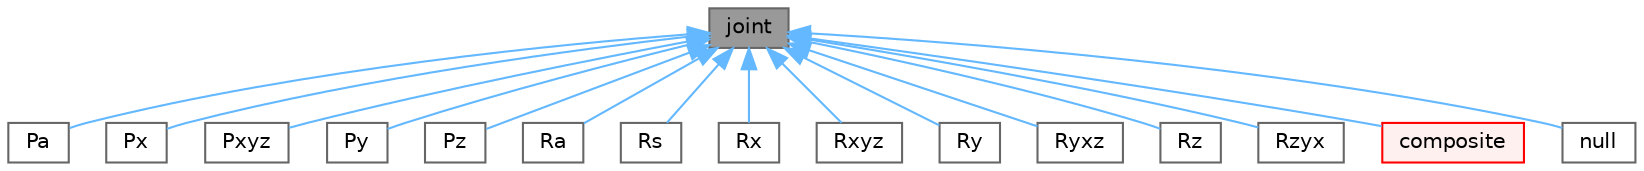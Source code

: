 digraph "joint"
{
 // LATEX_PDF_SIZE
  bgcolor="transparent";
  edge [fontname=Helvetica,fontsize=10,labelfontname=Helvetica,labelfontsize=10];
  node [fontname=Helvetica,fontsize=10,shape=box,height=0.2,width=0.4];
  Node1 [id="Node000001",label="joint",height=0.2,width=0.4,color="gray40", fillcolor="grey60", style="filled", fontcolor="black",tooltip="Abstract base-class for all rigid-body joints."];
  Node1 -> Node2 [id="edge1_Node000001_Node000002",dir="back",color="steelblue1",style="solid",tooltip=" "];
  Node2 [id="Node000002",label="Pa",height=0.2,width=0.4,color="gray40", fillcolor="white", style="filled",URL="$classFoam_1_1RBD_1_1joints_1_1Pa.html",tooltip="Prismatic joint for translation along the specified arbitrary axis."];
  Node1 -> Node3 [id="edge2_Node000001_Node000003",dir="back",color="steelblue1",style="solid",tooltip=" "];
  Node3 [id="Node000003",label="Px",height=0.2,width=0.4,color="gray40", fillcolor="white", style="filled",URL="$classFoam_1_1RBD_1_1joints_1_1Px.html",tooltip="Prismatic joint for translation along the x-axis."];
  Node1 -> Node4 [id="edge3_Node000001_Node000004",dir="back",color="steelblue1",style="solid",tooltip=" "];
  Node4 [id="Node000004",label="Pxyz",height=0.2,width=0.4,color="gray40", fillcolor="white", style="filled",URL="$classFoam_1_1RBD_1_1joints_1_1Pxyz.html",tooltip="Prismatic joint for translation in the x/y/z directions."];
  Node1 -> Node5 [id="edge4_Node000001_Node000005",dir="back",color="steelblue1",style="solid",tooltip=" "];
  Node5 [id="Node000005",label="Py",height=0.2,width=0.4,color="gray40", fillcolor="white", style="filled",URL="$classFoam_1_1RBD_1_1joints_1_1Py.html",tooltip="Prismatic joint for translation along the y-axis."];
  Node1 -> Node6 [id="edge5_Node000001_Node000006",dir="back",color="steelblue1",style="solid",tooltip=" "];
  Node6 [id="Node000006",label="Pz",height=0.2,width=0.4,color="gray40", fillcolor="white", style="filled",URL="$classFoam_1_1RBD_1_1joints_1_1Pz.html",tooltip="Prismatic joint for translation along the x-axis."];
  Node1 -> Node7 [id="edge6_Node000001_Node000007",dir="back",color="steelblue1",style="solid",tooltip=" "];
  Node7 [id="Node000007",label="Ra",height=0.2,width=0.4,color="gray40", fillcolor="white", style="filled",URL="$classFoam_1_1RBD_1_1joints_1_1Ra.html",tooltip="Revolute joint for rotation about the specified arbitrary axis."];
  Node1 -> Node8 [id="edge7_Node000001_Node000008",dir="back",color="steelblue1",style="solid",tooltip=" "];
  Node8 [id="Node000008",label="Rs",height=0.2,width=0.4,color="gray40", fillcolor="white", style="filled",URL="$classFoam_1_1RBD_1_1joints_1_1Rs.html",tooltip="Spherical joint for rotation about the x/y/z-axes using a quaternion (Euler parameters) to avoid gimb..."];
  Node1 -> Node9 [id="edge8_Node000001_Node000009",dir="back",color="steelblue1",style="solid",tooltip=" "];
  Node9 [id="Node000009",label="Rx",height=0.2,width=0.4,color="gray40", fillcolor="white", style="filled",URL="$classFoam_1_1RBD_1_1joints_1_1Rx.html",tooltip="Revolute joint for rotation about the x-axis."];
  Node1 -> Node10 [id="edge9_Node000001_Node000010",dir="back",color="steelblue1",style="solid",tooltip=" "];
  Node10 [id="Node000010",label="Rxyz",height=0.2,width=0.4,color="gray40", fillcolor="white", style="filled",URL="$classFoam_1_1RBD_1_1joints_1_1Rxyz.html",tooltip="Spherical joint for rotation about the x/y/z-axes using Euler-angles in the order x,..."];
  Node1 -> Node11 [id="edge10_Node000001_Node000011",dir="back",color="steelblue1",style="solid",tooltip=" "];
  Node11 [id="Node000011",label="Ry",height=0.2,width=0.4,color="gray40", fillcolor="white", style="filled",URL="$classFoam_1_1RBD_1_1joints_1_1Ry.html",tooltip="Revolute joint for rotation about the y-axis."];
  Node1 -> Node12 [id="edge11_Node000001_Node000012",dir="back",color="steelblue1",style="solid",tooltip=" "];
  Node12 [id="Node000012",label="Ryxz",height=0.2,width=0.4,color="gray40", fillcolor="white", style="filled",URL="$classFoam_1_1RBD_1_1joints_1_1Ryxz.html",tooltip="Spherical joint for rotation about the x/y/z-axes using Euler-angles in the order y,..."];
  Node1 -> Node13 [id="edge12_Node000001_Node000013",dir="back",color="steelblue1",style="solid",tooltip=" "];
  Node13 [id="Node000013",label="Rz",height=0.2,width=0.4,color="gray40", fillcolor="white", style="filled",URL="$classFoam_1_1RBD_1_1joints_1_1Rz.html",tooltip="Revolute joint for rotation about the z-axis."];
  Node1 -> Node14 [id="edge13_Node000001_Node000014",dir="back",color="steelblue1",style="solid",tooltip=" "];
  Node14 [id="Node000014",label="Rzyx",height=0.2,width=0.4,color="gray40", fillcolor="white", style="filled",URL="$classFoam_1_1RBD_1_1joints_1_1Rzyx.html",tooltip="Spherical joint for rotation about the x/y/z-axes using Euler-angles in the order z,..."];
  Node1 -> Node15 [id="edge14_Node000001_Node000015",dir="back",color="steelblue1",style="solid",tooltip=" "];
  Node15 [id="Node000015",label="composite",height=0.2,width=0.4,color="red", fillcolor="#FFF0F0", style="filled",URL="$classFoam_1_1RBD_1_1joints_1_1composite.html",tooltip="Prismatic joint for translation along the specified arbitrary axis."];
  Node1 -> Node17 [id="edge15_Node000001_Node000017",dir="back",color="steelblue1",style="solid",tooltip=" "];
  Node17 [id="Node000017",label="null",height=0.2,width=0.4,color="gray40", fillcolor="white", style="filled",URL="$classFoam_1_1RBD_1_1joints_1_1null.html",tooltip="Null joint for the root-body."];
}
